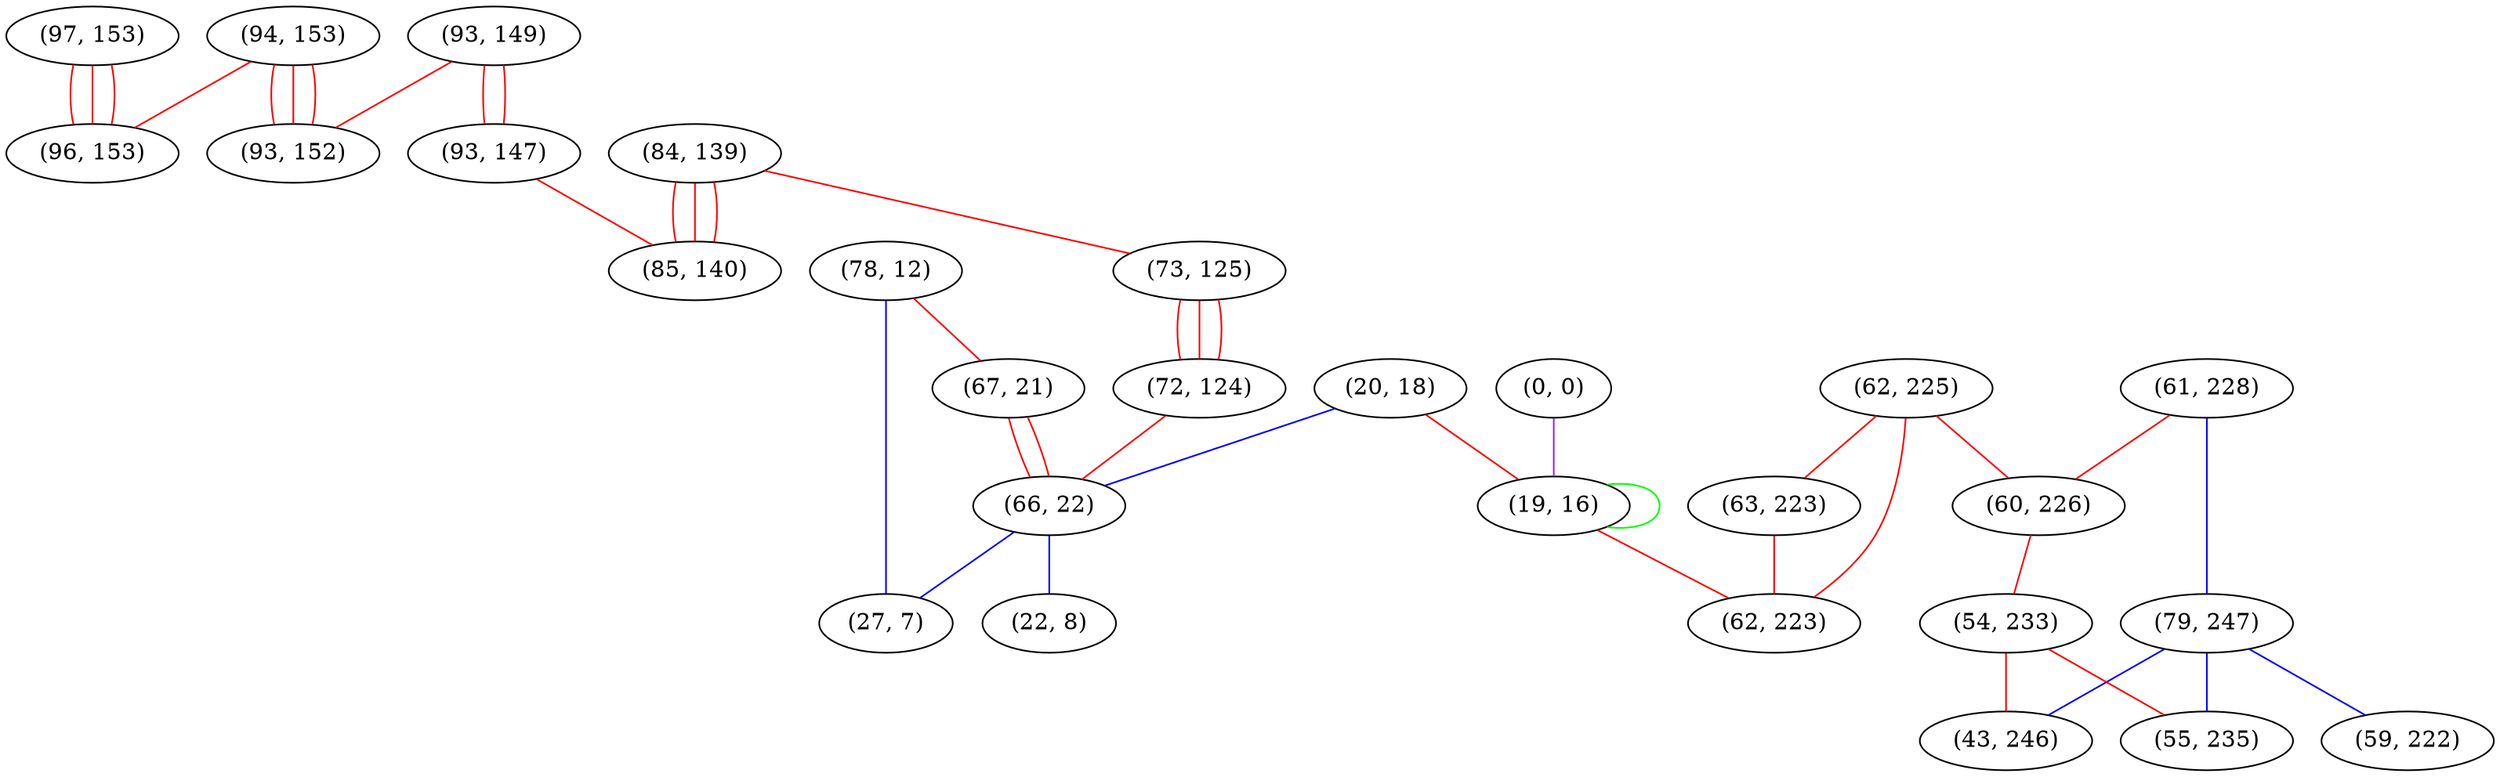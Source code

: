 graph "" {
"(97, 153)";
"(93, 149)";
"(61, 228)";
"(94, 153)";
"(79, 247)";
"(78, 12)";
"(96, 153)";
"(84, 139)";
"(73, 125)";
"(93, 152)";
"(72, 124)";
"(20, 18)";
"(62, 225)";
"(0, 0)";
"(60, 226)";
"(93, 147)";
"(67, 21)";
"(54, 233)";
"(66, 22)";
"(59, 222)";
"(63, 223)";
"(19, 16)";
"(55, 235)";
"(43, 246)";
"(27, 7)";
"(62, 223)";
"(22, 8)";
"(85, 140)";
"(97, 153)" -- "(96, 153)"  [color=red, key=0, weight=1];
"(97, 153)" -- "(96, 153)"  [color=red, key=1, weight=1];
"(97, 153)" -- "(96, 153)"  [color=red, key=2, weight=1];
"(93, 149)" -- "(93, 152)"  [color=red, key=0, weight=1];
"(93, 149)" -- "(93, 147)"  [color=red, key=0, weight=1];
"(93, 149)" -- "(93, 147)"  [color=red, key=1, weight=1];
"(61, 228)" -- "(60, 226)"  [color=red, key=0, weight=1];
"(61, 228)" -- "(79, 247)"  [color=blue, key=0, weight=3];
"(94, 153)" -- "(96, 153)"  [color=red, key=0, weight=1];
"(94, 153)" -- "(93, 152)"  [color=red, key=0, weight=1];
"(94, 153)" -- "(93, 152)"  [color=red, key=1, weight=1];
"(94, 153)" -- "(93, 152)"  [color=red, key=2, weight=1];
"(79, 247)" -- "(55, 235)"  [color=blue, key=0, weight=3];
"(79, 247)" -- "(59, 222)"  [color=blue, key=0, weight=3];
"(79, 247)" -- "(43, 246)"  [color=blue, key=0, weight=3];
"(78, 12)" -- "(27, 7)"  [color=blue, key=0, weight=3];
"(78, 12)" -- "(67, 21)"  [color=red, key=0, weight=1];
"(84, 139)" -- "(73, 125)"  [color=red, key=0, weight=1];
"(84, 139)" -- "(85, 140)"  [color=red, key=0, weight=1];
"(84, 139)" -- "(85, 140)"  [color=red, key=1, weight=1];
"(84, 139)" -- "(85, 140)"  [color=red, key=2, weight=1];
"(73, 125)" -- "(72, 124)"  [color=red, key=0, weight=1];
"(73, 125)" -- "(72, 124)"  [color=red, key=1, weight=1];
"(73, 125)" -- "(72, 124)"  [color=red, key=2, weight=1];
"(72, 124)" -- "(66, 22)"  [color=red, key=0, weight=1];
"(20, 18)" -- "(19, 16)"  [color=red, key=0, weight=1];
"(20, 18)" -- "(66, 22)"  [color=blue, key=0, weight=3];
"(62, 225)" -- "(60, 226)"  [color=red, key=0, weight=1];
"(62, 225)" -- "(62, 223)"  [color=red, key=0, weight=1];
"(62, 225)" -- "(63, 223)"  [color=red, key=0, weight=1];
"(0, 0)" -- "(19, 16)"  [color=purple, key=0, weight=4];
"(60, 226)" -- "(54, 233)"  [color=red, key=0, weight=1];
"(93, 147)" -- "(85, 140)"  [color=red, key=0, weight=1];
"(67, 21)" -- "(66, 22)"  [color=red, key=0, weight=1];
"(67, 21)" -- "(66, 22)"  [color=red, key=1, weight=1];
"(54, 233)" -- "(43, 246)"  [color=red, key=0, weight=1];
"(54, 233)" -- "(55, 235)"  [color=red, key=0, weight=1];
"(66, 22)" -- "(27, 7)"  [color=blue, key=0, weight=3];
"(66, 22)" -- "(22, 8)"  [color=blue, key=0, weight=3];
"(63, 223)" -- "(62, 223)"  [color=red, key=0, weight=1];
"(19, 16)" -- "(19, 16)"  [color=green, key=0, weight=2];
"(19, 16)" -- "(62, 223)"  [color=red, key=0, weight=1];
}

